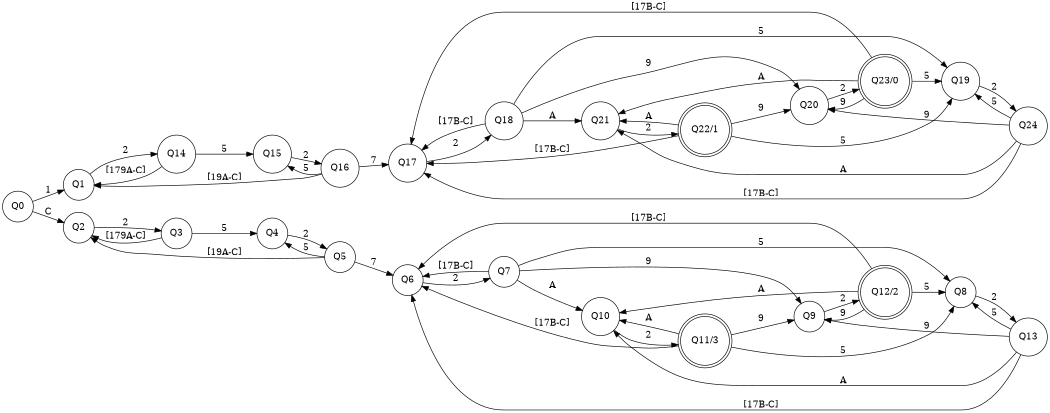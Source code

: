 digraph DFA {
  graph
    [ size = "7,10" ]
  graph
    [ rankdir = "LR" ]
  Q0
    [ shape = "circle" ]
  Q1
    [ shape = "circle" ]
  Q2
    [ shape = "circle" ]
  Q3
    [ shape = "circle" ]
  Q4
    [ shape = "circle" ]
  Q5
    [ shape = "circle" ]
  Q6
    [ shape = "circle" ]
  Q7
    [ shape = "circle" ]
  Q8
    [ shape = "circle" ]
  Q9
    [ shape = "circle" ]
  Q10
    [ shape = "circle" ]
  Q11
    [ shape = "doublecircle" ]
    [ label = "Q11/3" ]
  Q12
    [ shape = "doublecircle" ]
    [ label = "Q12/2" ]
  Q13
    [ shape = "circle" ]
  Q14
    [ shape = "circle" ]
  Q15
    [ shape = "circle" ]
  Q16
    [ shape = "circle" ]
  Q17
    [ shape = "circle" ]
  Q18
    [ shape = "circle" ]
  Q19
    [ shape = "circle" ]
  Q20
    [ shape = "circle" ]
  Q21
    [ shape = "circle" ]
  Q22
    [ shape = "doublecircle" ]
    [ label = "Q22/1" ]
  Q23
    [ shape = "doublecircle" ]
    [ label = "Q23/0" ]
  Q24
    [ shape = "circle" ]
  Q0 -> Q2
    [ label = "C" ]
  Q0 -> Q1
    [ label = "1" ]
  Q1 -> Q14
    [ label = "2" ]
  Q2 -> Q3
    [ label = "2" ]
  Q3 -> Q4
    [ label = "5" ]
  Q3 -> Q2
    [ label = "[179A-C]" ]
  Q4 -> Q5
    [ label = "2" ]
  Q5 -> Q6
    [ label = "7" ]
  Q5 -> Q4
    [ label = "5" ]
  Q5 -> Q2
    [ label = "[19A-C]" ]
  Q6 -> Q7
    [ label = "2" ]
  Q7 -> Q10
    [ label = "A" ]
  Q7 -> Q9
    [ label = "9" ]
  Q7 -> Q8
    [ label = "5" ]
  Q7 -> Q6
    [ label = "[17B-C]" ]
  Q8 -> Q13
    [ label = "2" ]
  Q9 -> Q12
    [ label = "2" ]
  Q10 -> Q11
    [ label = "2" ]
  Q11 -> Q10
    [ label = "A" ]
  Q11 -> Q9
    [ label = "9" ]
  Q11 -> Q8
    [ label = "5" ]
  Q11 -> Q6
    [ label = "[17B-C]" ]
  Q12 -> Q10
    [ label = "A" ]
  Q12 -> Q9
    [ label = "9" ]
  Q12 -> Q8
    [ label = "5" ]
  Q12 -> Q6
    [ label = "[17B-C]" ]
  Q13 -> Q10
    [ label = "A" ]
  Q13 -> Q9
    [ label = "9" ]
  Q13 -> Q8
    [ label = "5" ]
  Q13 -> Q6
    [ label = "[17B-C]" ]
  Q14 -> Q15
    [ label = "5" ]
  Q14 -> Q1
    [ label = "[179A-C]" ]
  Q15 -> Q16
    [ label = "2" ]
  Q16 -> Q17
    [ label = "7" ]
  Q16 -> Q15
    [ label = "5" ]
  Q16 -> Q1
    [ label = "[19A-C]" ]
  Q17 -> Q18
    [ label = "2" ]
  Q18 -> Q21
    [ label = "A" ]
  Q18 -> Q20
    [ label = "9" ]
  Q18 -> Q19
    [ label = "5" ]
  Q18 -> Q17
    [ label = "[17B-C]" ]
  Q19 -> Q24
    [ label = "2" ]
  Q20 -> Q23
    [ label = "2" ]
  Q21 -> Q22
    [ label = "2" ]
  Q22 -> Q21
    [ label = "A" ]
  Q22 -> Q20
    [ label = "9" ]
  Q22 -> Q19
    [ label = "5" ]
  Q22 -> Q17
    [ label = "[17B-C]" ]
  Q23 -> Q21
    [ label = "A" ]
  Q23 -> Q20
    [ label = "9" ]
  Q23 -> Q19
    [ label = "5" ]
  Q23 -> Q17
    [ label = "[17B-C]" ]
  Q24 -> Q21
    [ label = "A" ]
  Q24 -> Q20
    [ label = "9" ]
  Q24 -> Q19
    [ label = "5" ]
  Q24 -> Q17
    [ label = "[17B-C]" ]
}